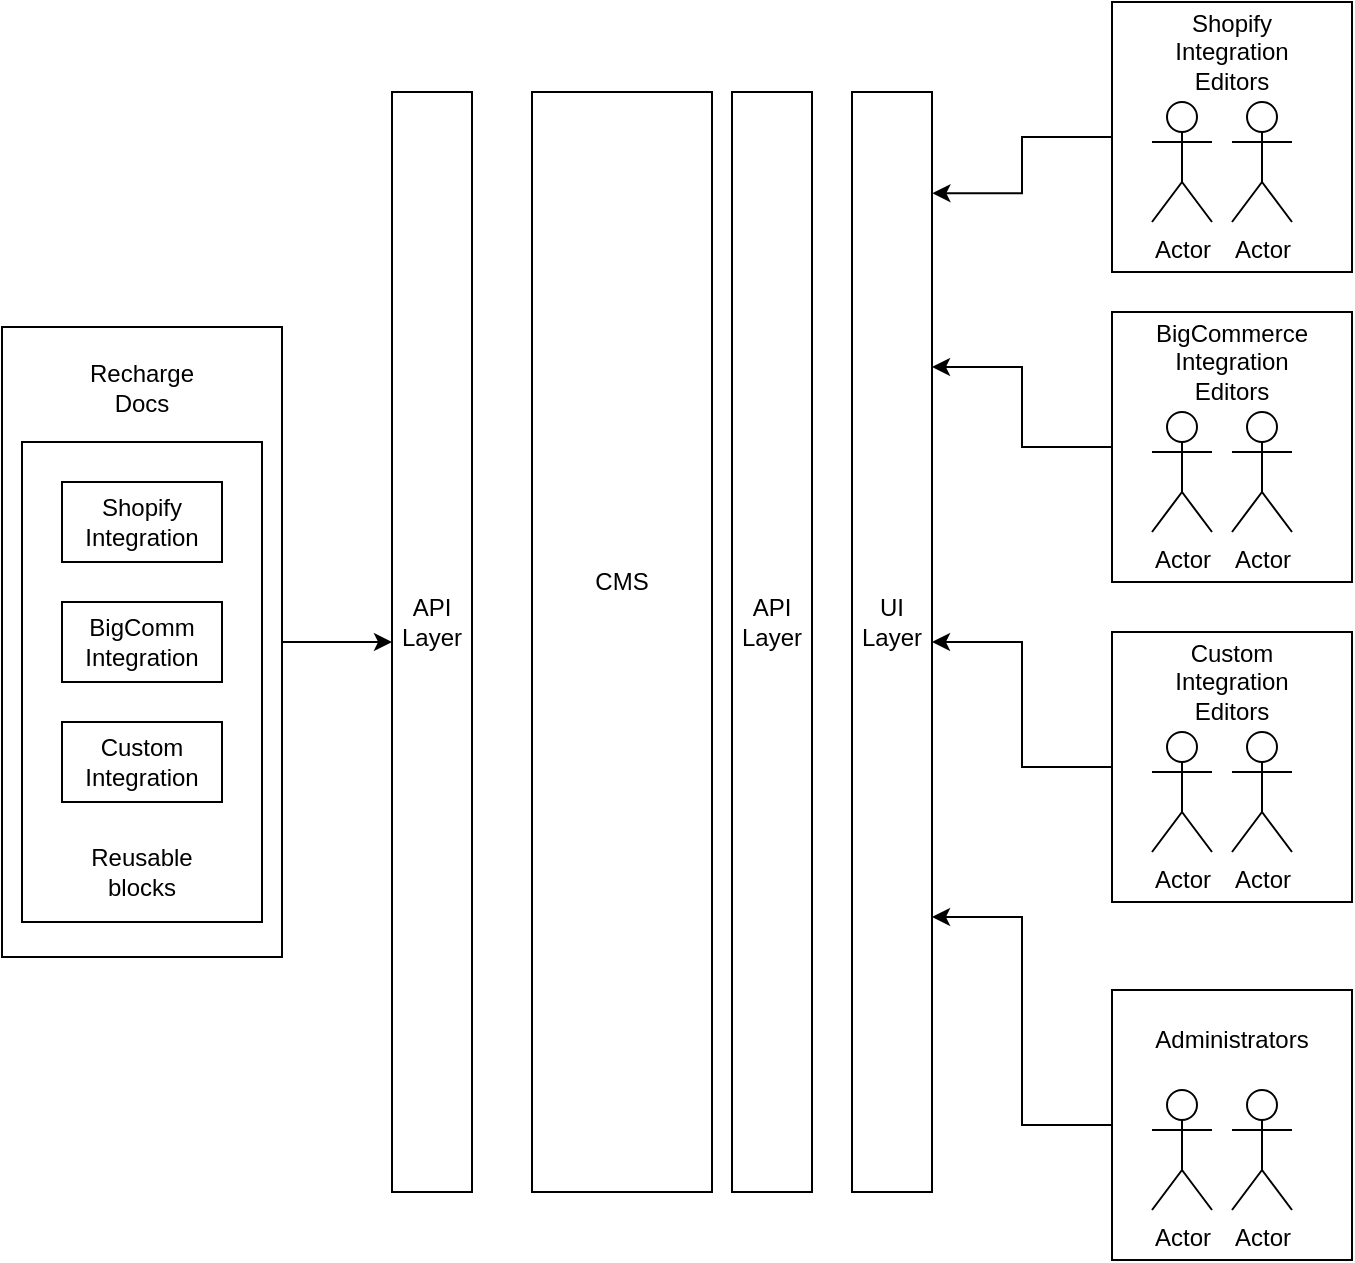 <mxfile version="15.8.9" type="github">
  <diagram id="McnBqX_8OXEuc_d459IT" name="Page-1">
    <mxGraphModel dx="1278" dy="828" grid="1" gridSize="10" guides="1" tooltips="1" connect="1" arrows="1" fold="1" page="1" pageScale="1" pageWidth="850" pageHeight="1100" math="0" shadow="0">
      <root>
        <mxCell id="0" />
        <mxCell id="1" parent="0" />
        <mxCell id="wLzdfKrcWUK0gIP68M67-1" value="" style="rounded=0;whiteSpace=wrap;html=1;direction=south;" vertex="1" parent="1">
          <mxGeometry x="360" y="160" width="90" height="550" as="geometry" />
        </mxCell>
        <mxCell id="wLzdfKrcWUK0gIP68M67-2" value="CMS" style="text;html=1;strokeColor=none;fillColor=none;align=center;verticalAlign=middle;whiteSpace=wrap;rounded=0;" vertex="1" parent="1">
          <mxGeometry x="375" y="390" width="60" height="30" as="geometry" />
        </mxCell>
        <mxCell id="wLzdfKrcWUK0gIP68M67-4" value="" style="rounded=0;whiteSpace=wrap;html=1;direction=south;" vertex="1" parent="1">
          <mxGeometry x="460" y="160" width="40" height="550" as="geometry" />
        </mxCell>
        <mxCell id="wLzdfKrcWUK0gIP68M67-5" value="" style="rounded=0;whiteSpace=wrap;html=1;direction=south;" vertex="1" parent="1">
          <mxGeometry x="520" y="160" width="40" height="550" as="geometry" />
        </mxCell>
        <mxCell id="wLzdfKrcWUK0gIP68M67-6" value="API&lt;br&gt;Layer" style="text;html=1;strokeColor=none;fillColor=none;align=center;verticalAlign=middle;whiteSpace=wrap;rounded=0;" vertex="1" parent="1">
          <mxGeometry x="450" y="410" width="60" height="30" as="geometry" />
        </mxCell>
        <mxCell id="wLzdfKrcWUK0gIP68M67-7" value="UI&lt;br&gt;Layer" style="text;html=1;strokeColor=none;fillColor=none;align=center;verticalAlign=middle;whiteSpace=wrap;rounded=0;" vertex="1" parent="1">
          <mxGeometry x="510" y="410" width="60" height="30" as="geometry" />
        </mxCell>
        <mxCell id="wLzdfKrcWUK0gIP68M67-63" style="edgeStyle=orthogonalEdgeStyle;rounded=0;orthogonalLoop=1;jettySize=auto;html=1;exitX=0;exitY=0.5;exitDx=0;exitDy=0;entryX=0.092;entryY=-0.005;entryDx=0;entryDy=0;entryPerimeter=0;" edge="1" parent="1" source="wLzdfKrcWUK0gIP68M67-10" target="wLzdfKrcWUK0gIP68M67-5">
          <mxGeometry relative="1" as="geometry">
            <mxPoint x="570" y="210" as="targetPoint" />
          </mxGeometry>
        </mxCell>
        <mxCell id="wLzdfKrcWUK0gIP68M67-10" value="" style="rounded=0;whiteSpace=wrap;html=1;" vertex="1" parent="1">
          <mxGeometry x="650" y="115" width="120" height="135" as="geometry" />
        </mxCell>
        <mxCell id="wLzdfKrcWUK0gIP68M67-11" value="Shopify Integration Editors" style="text;html=1;strokeColor=none;fillColor=none;align=center;verticalAlign=middle;whiteSpace=wrap;rounded=0;" vertex="1" parent="1">
          <mxGeometry x="665" y="125" width="90" height="30" as="geometry" />
        </mxCell>
        <mxCell id="wLzdfKrcWUK0gIP68M67-12" value="Actor" style="shape=umlActor;verticalLabelPosition=bottom;verticalAlign=top;html=1;outlineConnect=0;" vertex="1" parent="1">
          <mxGeometry x="670" y="165" width="30" height="60" as="geometry" />
        </mxCell>
        <mxCell id="wLzdfKrcWUK0gIP68M67-13" value="Actor" style="shape=umlActor;verticalLabelPosition=bottom;verticalAlign=top;html=1;outlineConnect=0;" vertex="1" parent="1">
          <mxGeometry x="710" y="165" width="30" height="60" as="geometry" />
        </mxCell>
        <mxCell id="wLzdfKrcWUK0gIP68M67-27" value="" style="rounded=0;whiteSpace=wrap;html=1;direction=south;" vertex="1" parent="1">
          <mxGeometry x="290" y="160" width="40" height="550" as="geometry" />
        </mxCell>
        <mxCell id="wLzdfKrcWUK0gIP68M67-28" value="API&lt;br&gt;Layer" style="text;html=1;strokeColor=none;fillColor=none;align=center;verticalAlign=middle;whiteSpace=wrap;rounded=0;" vertex="1" parent="1">
          <mxGeometry x="280" y="410" width="60" height="30" as="geometry" />
        </mxCell>
        <mxCell id="wLzdfKrcWUK0gIP68M67-78" style="edgeStyle=orthogonalEdgeStyle;rounded=0;orthogonalLoop=1;jettySize=auto;html=1;" edge="1" parent="1" source="wLzdfKrcWUK0gIP68M67-29" target="wLzdfKrcWUK0gIP68M67-27">
          <mxGeometry relative="1" as="geometry" />
        </mxCell>
        <mxCell id="wLzdfKrcWUK0gIP68M67-29" value="" style="rounded=0;whiteSpace=wrap;html=1;" vertex="1" parent="1">
          <mxGeometry x="95" y="277.5" width="140" height="315" as="geometry" />
        </mxCell>
        <mxCell id="wLzdfKrcWUK0gIP68M67-41" value="Recharge Docs" style="text;html=1;strokeColor=none;fillColor=none;align=center;verticalAlign=middle;whiteSpace=wrap;rounded=0;" vertex="1" parent="1">
          <mxGeometry x="135" y="292.5" width="60" height="30" as="geometry" />
        </mxCell>
        <mxCell id="wLzdfKrcWUK0gIP68M67-64" style="edgeStyle=orthogonalEdgeStyle;rounded=0;orthogonalLoop=1;jettySize=auto;html=1;exitX=0;exitY=0.5;exitDx=0;exitDy=0;entryX=0.25;entryY=0;entryDx=0;entryDy=0;" edge="1" parent="1" source="wLzdfKrcWUK0gIP68M67-51" target="wLzdfKrcWUK0gIP68M67-5">
          <mxGeometry relative="1" as="geometry" />
        </mxCell>
        <mxCell id="wLzdfKrcWUK0gIP68M67-51" value="" style="rounded=0;whiteSpace=wrap;html=1;" vertex="1" parent="1">
          <mxGeometry x="650" y="270" width="120" height="135" as="geometry" />
        </mxCell>
        <mxCell id="wLzdfKrcWUK0gIP68M67-52" value="BigCommerce Integration Editors" style="text;html=1;strokeColor=none;fillColor=none;align=center;verticalAlign=middle;whiteSpace=wrap;rounded=0;" vertex="1" parent="1">
          <mxGeometry x="665" y="280" width="90" height="30" as="geometry" />
        </mxCell>
        <mxCell id="wLzdfKrcWUK0gIP68M67-53" value="Actor" style="shape=umlActor;verticalLabelPosition=bottom;verticalAlign=top;html=1;outlineConnect=0;" vertex="1" parent="1">
          <mxGeometry x="670" y="320" width="30" height="60" as="geometry" />
        </mxCell>
        <mxCell id="wLzdfKrcWUK0gIP68M67-54" value="Actor" style="shape=umlActor;verticalLabelPosition=bottom;verticalAlign=top;html=1;outlineConnect=0;" vertex="1" parent="1">
          <mxGeometry x="710" y="320" width="30" height="60" as="geometry" />
        </mxCell>
        <mxCell id="wLzdfKrcWUK0gIP68M67-66" style="edgeStyle=orthogonalEdgeStyle;rounded=0;orthogonalLoop=1;jettySize=auto;html=1;" edge="1" parent="1" source="wLzdfKrcWUK0gIP68M67-55" target="wLzdfKrcWUK0gIP68M67-5">
          <mxGeometry relative="1" as="geometry" />
        </mxCell>
        <mxCell id="wLzdfKrcWUK0gIP68M67-55" value="" style="rounded=0;whiteSpace=wrap;html=1;" vertex="1" parent="1">
          <mxGeometry x="650" y="430" width="120" height="135" as="geometry" />
        </mxCell>
        <mxCell id="wLzdfKrcWUK0gIP68M67-56" value="Custom Integration Editors" style="text;html=1;strokeColor=none;fillColor=none;align=center;verticalAlign=middle;whiteSpace=wrap;rounded=0;" vertex="1" parent="1">
          <mxGeometry x="665" y="440" width="90" height="30" as="geometry" />
        </mxCell>
        <mxCell id="wLzdfKrcWUK0gIP68M67-57" value="Actor" style="shape=umlActor;verticalLabelPosition=bottom;verticalAlign=top;html=1;outlineConnect=0;" vertex="1" parent="1">
          <mxGeometry x="670" y="480" width="30" height="60" as="geometry" />
        </mxCell>
        <mxCell id="wLzdfKrcWUK0gIP68M67-58" value="Actor" style="shape=umlActor;verticalLabelPosition=bottom;verticalAlign=top;html=1;outlineConnect=0;" vertex="1" parent="1">
          <mxGeometry x="710" y="480" width="30" height="60" as="geometry" />
        </mxCell>
        <mxCell id="wLzdfKrcWUK0gIP68M67-67" style="edgeStyle=orthogonalEdgeStyle;rounded=0;orthogonalLoop=1;jettySize=auto;html=1;entryX=0.75;entryY=0;entryDx=0;entryDy=0;" edge="1" parent="1" source="wLzdfKrcWUK0gIP68M67-59" target="wLzdfKrcWUK0gIP68M67-5">
          <mxGeometry relative="1" as="geometry" />
        </mxCell>
        <mxCell id="wLzdfKrcWUK0gIP68M67-59" value="" style="rounded=0;whiteSpace=wrap;html=1;" vertex="1" parent="1">
          <mxGeometry x="650" y="609" width="120" height="135" as="geometry" />
        </mxCell>
        <mxCell id="wLzdfKrcWUK0gIP68M67-60" value="Administrators" style="text;html=1;strokeColor=none;fillColor=none;align=center;verticalAlign=middle;whiteSpace=wrap;rounded=0;" vertex="1" parent="1">
          <mxGeometry x="665" y="619" width="90" height="30" as="geometry" />
        </mxCell>
        <mxCell id="wLzdfKrcWUK0gIP68M67-61" value="Actor" style="shape=umlActor;verticalLabelPosition=bottom;verticalAlign=top;html=1;outlineConnect=0;" vertex="1" parent="1">
          <mxGeometry x="670" y="659" width="30" height="60" as="geometry" />
        </mxCell>
        <mxCell id="wLzdfKrcWUK0gIP68M67-62" value="Actor" style="shape=umlActor;verticalLabelPosition=bottom;verticalAlign=top;html=1;outlineConnect=0;" vertex="1" parent="1">
          <mxGeometry x="710" y="659" width="30" height="60" as="geometry" />
        </mxCell>
        <mxCell id="wLzdfKrcWUK0gIP68M67-79" value="" style="rounded=0;whiteSpace=wrap;html=1;" vertex="1" parent="1">
          <mxGeometry x="105" y="335" width="120" height="240" as="geometry" />
        </mxCell>
        <mxCell id="wLzdfKrcWUK0gIP68M67-80" value="Reusable blocks" style="text;html=1;strokeColor=none;fillColor=none;align=center;verticalAlign=middle;whiteSpace=wrap;rounded=0;" vertex="1" parent="1">
          <mxGeometry x="135" y="535" width="60" height="30" as="geometry" />
        </mxCell>
        <mxCell id="wLzdfKrcWUK0gIP68M67-81" value="" style="rounded=0;whiteSpace=wrap;html=1;" vertex="1" parent="1">
          <mxGeometry x="125" y="475" width="80" height="40" as="geometry" />
        </mxCell>
        <mxCell id="wLzdfKrcWUK0gIP68M67-82" value="Custom&lt;br&gt;Integration" style="text;html=1;strokeColor=none;fillColor=none;align=center;verticalAlign=middle;whiteSpace=wrap;rounded=0;" vertex="1" parent="1">
          <mxGeometry x="135" y="480" width="60" height="30" as="geometry" />
        </mxCell>
        <mxCell id="wLzdfKrcWUK0gIP68M67-83" value="" style="rounded=0;whiteSpace=wrap;html=1;" vertex="1" parent="1">
          <mxGeometry x="125" y="415" width="80" height="40" as="geometry" />
        </mxCell>
        <mxCell id="wLzdfKrcWUK0gIP68M67-84" value="BigComm&lt;br&gt;Integration" style="text;html=1;strokeColor=none;fillColor=none;align=center;verticalAlign=middle;whiteSpace=wrap;rounded=0;" vertex="1" parent="1">
          <mxGeometry x="135" y="420" width="60" height="30" as="geometry" />
        </mxCell>
        <mxCell id="wLzdfKrcWUK0gIP68M67-85" value="" style="rounded=0;whiteSpace=wrap;html=1;" vertex="1" parent="1">
          <mxGeometry x="125" y="355" width="80" height="40" as="geometry" />
        </mxCell>
        <mxCell id="wLzdfKrcWUK0gIP68M67-86" value="Shopify Integration" style="text;html=1;strokeColor=none;fillColor=none;align=center;verticalAlign=middle;whiteSpace=wrap;rounded=0;" vertex="1" parent="1">
          <mxGeometry x="135" y="360" width="60" height="30" as="geometry" />
        </mxCell>
      </root>
    </mxGraphModel>
  </diagram>
</mxfile>
